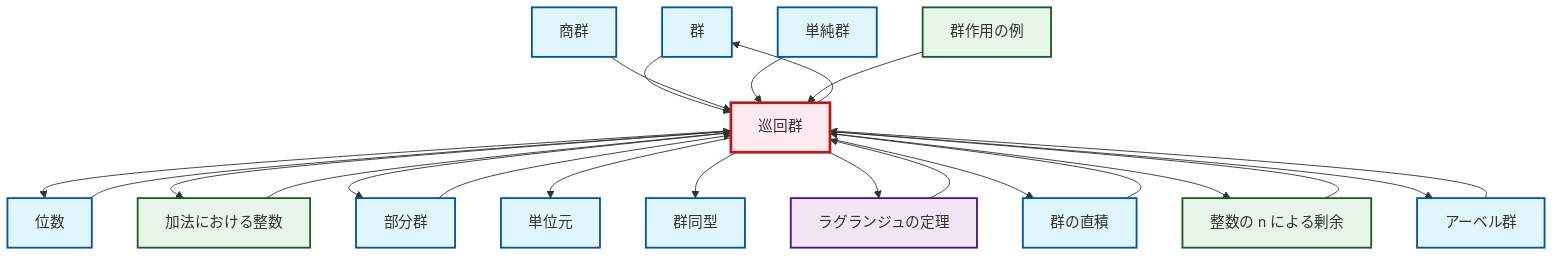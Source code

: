 graph TD
    classDef definition fill:#e1f5fe,stroke:#01579b,stroke-width:2px
    classDef theorem fill:#f3e5f5,stroke:#4a148c,stroke-width:2px
    classDef axiom fill:#fff3e0,stroke:#e65100,stroke-width:2px
    classDef example fill:#e8f5e9,stroke:#1b5e20,stroke-width:2px
    classDef current fill:#ffebee,stroke:#b71c1c,stroke-width:3px
    def-group["群"]:::definition
    def-cyclic-group["巡回群"]:::definition
    ex-integers-addition["加法における整数"]:::example
    ex-group-action-examples["群作用の例"]:::example
    def-quotient-group["商群"]:::definition
    def-subgroup["部分群"]:::definition
    def-isomorphism["群同型"]:::definition
    def-direct-product["群の直積"]:::definition
    ex-quotient-integers-mod-n["整数の n による剰余"]:::example
    def-order["位数"]:::definition
    def-abelian-group["アーベル群"]:::definition
    thm-lagrange["ラグランジュの定理"]:::theorem
    def-simple-group["単純群"]:::definition
    def-identity-element["単位元"]:::definition
    def-cyclic-group --> def-order
    def-cyclic-group --> ex-integers-addition
    def-cyclic-group --> def-subgroup
    def-abelian-group --> def-cyclic-group
    thm-lagrange --> def-cyclic-group
    def-order --> def-cyclic-group
    def-subgroup --> def-cyclic-group
    def-cyclic-group --> def-identity-element
    def-cyclic-group --> def-isomorphism
    def-group --> def-cyclic-group
    def-quotient-group --> def-cyclic-group
    def-cyclic-group --> thm-lagrange
    def-cyclic-group --> def-direct-product
    ex-quotient-integers-mod-n --> def-cyclic-group
    def-direct-product --> def-cyclic-group
    def-cyclic-group --> def-group
    def-simple-group --> def-cyclic-group
    def-cyclic-group --> ex-quotient-integers-mod-n
    ex-group-action-examples --> def-cyclic-group
    def-cyclic-group --> def-abelian-group
    ex-integers-addition --> def-cyclic-group
    class def-cyclic-group current